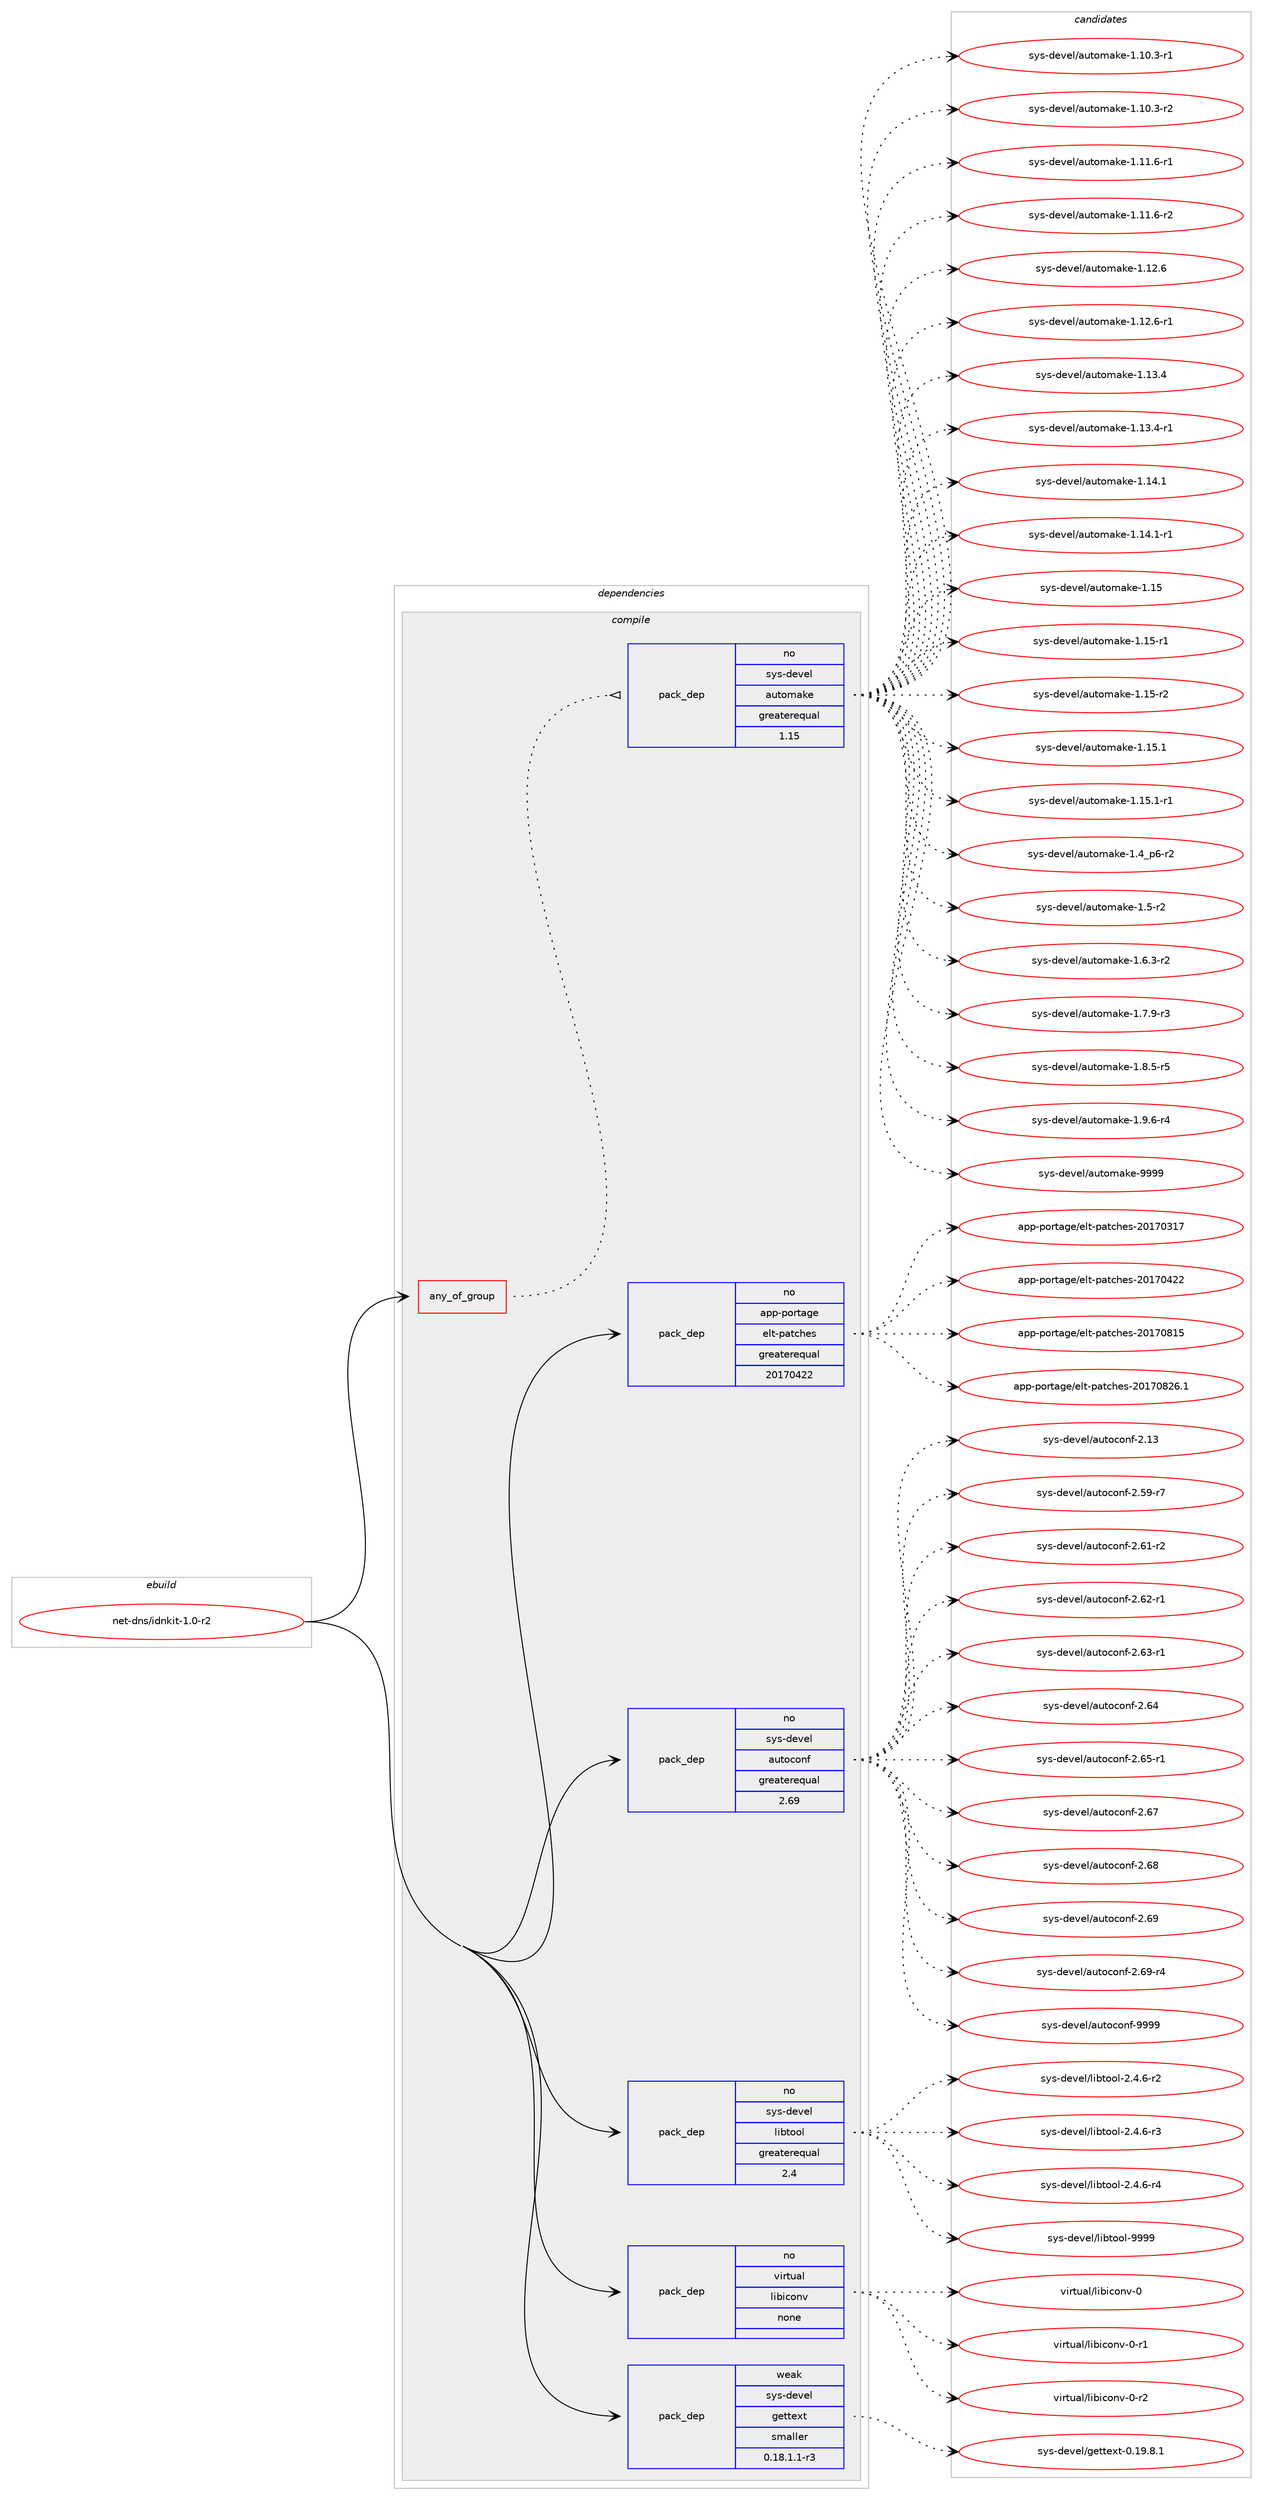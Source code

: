 digraph prolog {

# *************
# Graph options
# *************

newrank=true;
concentrate=true;
compound=true;
graph [rankdir=LR,fontname=Helvetica,fontsize=10,ranksep=1.5];#, ranksep=2.5, nodesep=0.2];
edge  [arrowhead=vee];
node  [fontname=Helvetica,fontsize=10];

# **********
# The ebuild
# **********

subgraph cluster_leftcol {
color=gray;
rank=same;
label=<<i>ebuild</i>>;
id [label="net-dns/idnkit-1.0-r2", color=red, width=4, href="../net-dns/idnkit-1.0-r2.svg"];
}

# ****************
# The dependencies
# ****************

subgraph cluster_midcol {
color=gray;
label=<<i>dependencies</i>>;
subgraph cluster_compile {
fillcolor="#eeeeee";
style=filled;
label=<<i>compile</i>>;
subgraph any6538 {
dependency407868 [label=<<TABLE BORDER="0" CELLBORDER="1" CELLSPACING="0" CELLPADDING="4"><TR><TD CELLPADDING="10">any_of_group</TD></TR></TABLE>>, shape=none, color=red];subgraph pack300244 {
dependency407869 [label=<<TABLE BORDER="0" CELLBORDER="1" CELLSPACING="0" CELLPADDING="4" WIDTH="220"><TR><TD ROWSPAN="6" CELLPADDING="30">pack_dep</TD></TR><TR><TD WIDTH="110">no</TD></TR><TR><TD>sys-devel</TD></TR><TR><TD>automake</TD></TR><TR><TD>greaterequal</TD></TR><TR><TD>1.15</TD></TR></TABLE>>, shape=none, color=blue];
}
dependency407868:e -> dependency407869:w [weight=20,style="dotted",arrowhead="oinv"];
}
id:e -> dependency407868:w [weight=20,style="solid",arrowhead="vee"];
subgraph pack300245 {
dependency407870 [label=<<TABLE BORDER="0" CELLBORDER="1" CELLSPACING="0" CELLPADDING="4" WIDTH="220"><TR><TD ROWSPAN="6" CELLPADDING="30">pack_dep</TD></TR><TR><TD WIDTH="110">no</TD></TR><TR><TD>app-portage</TD></TR><TR><TD>elt-patches</TD></TR><TR><TD>greaterequal</TD></TR><TR><TD>20170422</TD></TR></TABLE>>, shape=none, color=blue];
}
id:e -> dependency407870:w [weight=20,style="solid",arrowhead="vee"];
subgraph pack300246 {
dependency407871 [label=<<TABLE BORDER="0" CELLBORDER="1" CELLSPACING="0" CELLPADDING="4" WIDTH="220"><TR><TD ROWSPAN="6" CELLPADDING="30">pack_dep</TD></TR><TR><TD WIDTH="110">no</TD></TR><TR><TD>sys-devel</TD></TR><TR><TD>autoconf</TD></TR><TR><TD>greaterequal</TD></TR><TR><TD>2.69</TD></TR></TABLE>>, shape=none, color=blue];
}
id:e -> dependency407871:w [weight=20,style="solid",arrowhead="vee"];
subgraph pack300247 {
dependency407872 [label=<<TABLE BORDER="0" CELLBORDER="1" CELLSPACING="0" CELLPADDING="4" WIDTH="220"><TR><TD ROWSPAN="6" CELLPADDING="30">pack_dep</TD></TR><TR><TD WIDTH="110">no</TD></TR><TR><TD>sys-devel</TD></TR><TR><TD>libtool</TD></TR><TR><TD>greaterequal</TD></TR><TR><TD>2.4</TD></TR></TABLE>>, shape=none, color=blue];
}
id:e -> dependency407872:w [weight=20,style="solid",arrowhead="vee"];
subgraph pack300248 {
dependency407873 [label=<<TABLE BORDER="0" CELLBORDER="1" CELLSPACING="0" CELLPADDING="4" WIDTH="220"><TR><TD ROWSPAN="6" CELLPADDING="30">pack_dep</TD></TR><TR><TD WIDTH="110">no</TD></TR><TR><TD>virtual</TD></TR><TR><TD>libiconv</TD></TR><TR><TD>none</TD></TR><TR><TD></TD></TR></TABLE>>, shape=none, color=blue];
}
id:e -> dependency407873:w [weight=20,style="solid",arrowhead="vee"];
subgraph pack300249 {
dependency407874 [label=<<TABLE BORDER="0" CELLBORDER="1" CELLSPACING="0" CELLPADDING="4" WIDTH="220"><TR><TD ROWSPAN="6" CELLPADDING="30">pack_dep</TD></TR><TR><TD WIDTH="110">weak</TD></TR><TR><TD>sys-devel</TD></TR><TR><TD>gettext</TD></TR><TR><TD>smaller</TD></TR><TR><TD>0.18.1.1-r3</TD></TR></TABLE>>, shape=none, color=blue];
}
id:e -> dependency407874:w [weight=20,style="solid",arrowhead="vee"];
}
subgraph cluster_compileandrun {
fillcolor="#eeeeee";
style=filled;
label=<<i>compile and run</i>>;
}
subgraph cluster_run {
fillcolor="#eeeeee";
style=filled;
label=<<i>run</i>>;
}
}

# **************
# The candidates
# **************

subgraph cluster_choices {
rank=same;
color=gray;
label=<<i>candidates</i>>;

subgraph choice300244 {
color=black;
nodesep=1;
choice11512111545100101118101108479711711611110997107101454946494846514511449 [label="sys-devel/automake-1.10.3-r1", color=red, width=4,href="../sys-devel/automake-1.10.3-r1.svg"];
choice11512111545100101118101108479711711611110997107101454946494846514511450 [label="sys-devel/automake-1.10.3-r2", color=red, width=4,href="../sys-devel/automake-1.10.3-r2.svg"];
choice11512111545100101118101108479711711611110997107101454946494946544511449 [label="sys-devel/automake-1.11.6-r1", color=red, width=4,href="../sys-devel/automake-1.11.6-r1.svg"];
choice11512111545100101118101108479711711611110997107101454946494946544511450 [label="sys-devel/automake-1.11.6-r2", color=red, width=4,href="../sys-devel/automake-1.11.6-r2.svg"];
choice1151211154510010111810110847971171161111099710710145494649504654 [label="sys-devel/automake-1.12.6", color=red, width=4,href="../sys-devel/automake-1.12.6.svg"];
choice11512111545100101118101108479711711611110997107101454946495046544511449 [label="sys-devel/automake-1.12.6-r1", color=red, width=4,href="../sys-devel/automake-1.12.6-r1.svg"];
choice1151211154510010111810110847971171161111099710710145494649514652 [label="sys-devel/automake-1.13.4", color=red, width=4,href="../sys-devel/automake-1.13.4.svg"];
choice11512111545100101118101108479711711611110997107101454946495146524511449 [label="sys-devel/automake-1.13.4-r1", color=red, width=4,href="../sys-devel/automake-1.13.4-r1.svg"];
choice1151211154510010111810110847971171161111099710710145494649524649 [label="sys-devel/automake-1.14.1", color=red, width=4,href="../sys-devel/automake-1.14.1.svg"];
choice11512111545100101118101108479711711611110997107101454946495246494511449 [label="sys-devel/automake-1.14.1-r1", color=red, width=4,href="../sys-devel/automake-1.14.1-r1.svg"];
choice115121115451001011181011084797117116111109971071014549464953 [label="sys-devel/automake-1.15", color=red, width=4,href="../sys-devel/automake-1.15.svg"];
choice1151211154510010111810110847971171161111099710710145494649534511449 [label="sys-devel/automake-1.15-r1", color=red, width=4,href="../sys-devel/automake-1.15-r1.svg"];
choice1151211154510010111810110847971171161111099710710145494649534511450 [label="sys-devel/automake-1.15-r2", color=red, width=4,href="../sys-devel/automake-1.15-r2.svg"];
choice1151211154510010111810110847971171161111099710710145494649534649 [label="sys-devel/automake-1.15.1", color=red, width=4,href="../sys-devel/automake-1.15.1.svg"];
choice11512111545100101118101108479711711611110997107101454946495346494511449 [label="sys-devel/automake-1.15.1-r1", color=red, width=4,href="../sys-devel/automake-1.15.1-r1.svg"];
choice115121115451001011181011084797117116111109971071014549465295112544511450 [label="sys-devel/automake-1.4_p6-r2", color=red, width=4,href="../sys-devel/automake-1.4_p6-r2.svg"];
choice11512111545100101118101108479711711611110997107101454946534511450 [label="sys-devel/automake-1.5-r2", color=red, width=4,href="../sys-devel/automake-1.5-r2.svg"];
choice115121115451001011181011084797117116111109971071014549465446514511450 [label="sys-devel/automake-1.6.3-r2", color=red, width=4,href="../sys-devel/automake-1.6.3-r2.svg"];
choice115121115451001011181011084797117116111109971071014549465546574511451 [label="sys-devel/automake-1.7.9-r3", color=red, width=4,href="../sys-devel/automake-1.7.9-r3.svg"];
choice115121115451001011181011084797117116111109971071014549465646534511453 [label="sys-devel/automake-1.8.5-r5", color=red, width=4,href="../sys-devel/automake-1.8.5-r5.svg"];
choice115121115451001011181011084797117116111109971071014549465746544511452 [label="sys-devel/automake-1.9.6-r4", color=red, width=4,href="../sys-devel/automake-1.9.6-r4.svg"];
choice115121115451001011181011084797117116111109971071014557575757 [label="sys-devel/automake-9999", color=red, width=4,href="../sys-devel/automake-9999.svg"];
dependency407869:e -> choice11512111545100101118101108479711711611110997107101454946494846514511449:w [style=dotted,weight="100"];
dependency407869:e -> choice11512111545100101118101108479711711611110997107101454946494846514511450:w [style=dotted,weight="100"];
dependency407869:e -> choice11512111545100101118101108479711711611110997107101454946494946544511449:w [style=dotted,weight="100"];
dependency407869:e -> choice11512111545100101118101108479711711611110997107101454946494946544511450:w [style=dotted,weight="100"];
dependency407869:e -> choice1151211154510010111810110847971171161111099710710145494649504654:w [style=dotted,weight="100"];
dependency407869:e -> choice11512111545100101118101108479711711611110997107101454946495046544511449:w [style=dotted,weight="100"];
dependency407869:e -> choice1151211154510010111810110847971171161111099710710145494649514652:w [style=dotted,weight="100"];
dependency407869:e -> choice11512111545100101118101108479711711611110997107101454946495146524511449:w [style=dotted,weight="100"];
dependency407869:e -> choice1151211154510010111810110847971171161111099710710145494649524649:w [style=dotted,weight="100"];
dependency407869:e -> choice11512111545100101118101108479711711611110997107101454946495246494511449:w [style=dotted,weight="100"];
dependency407869:e -> choice115121115451001011181011084797117116111109971071014549464953:w [style=dotted,weight="100"];
dependency407869:e -> choice1151211154510010111810110847971171161111099710710145494649534511449:w [style=dotted,weight="100"];
dependency407869:e -> choice1151211154510010111810110847971171161111099710710145494649534511450:w [style=dotted,weight="100"];
dependency407869:e -> choice1151211154510010111810110847971171161111099710710145494649534649:w [style=dotted,weight="100"];
dependency407869:e -> choice11512111545100101118101108479711711611110997107101454946495346494511449:w [style=dotted,weight="100"];
dependency407869:e -> choice115121115451001011181011084797117116111109971071014549465295112544511450:w [style=dotted,weight="100"];
dependency407869:e -> choice11512111545100101118101108479711711611110997107101454946534511450:w [style=dotted,weight="100"];
dependency407869:e -> choice115121115451001011181011084797117116111109971071014549465446514511450:w [style=dotted,weight="100"];
dependency407869:e -> choice115121115451001011181011084797117116111109971071014549465546574511451:w [style=dotted,weight="100"];
dependency407869:e -> choice115121115451001011181011084797117116111109971071014549465646534511453:w [style=dotted,weight="100"];
dependency407869:e -> choice115121115451001011181011084797117116111109971071014549465746544511452:w [style=dotted,weight="100"];
dependency407869:e -> choice115121115451001011181011084797117116111109971071014557575757:w [style=dotted,weight="100"];
}
subgraph choice300245 {
color=black;
nodesep=1;
choice97112112451121111141169710310147101108116451129711699104101115455048495548514955 [label="app-portage/elt-patches-20170317", color=red, width=4,href="../app-portage/elt-patches-20170317.svg"];
choice97112112451121111141169710310147101108116451129711699104101115455048495548525050 [label="app-portage/elt-patches-20170422", color=red, width=4,href="../app-portage/elt-patches-20170422.svg"];
choice97112112451121111141169710310147101108116451129711699104101115455048495548564953 [label="app-portage/elt-patches-20170815", color=red, width=4,href="../app-portage/elt-patches-20170815.svg"];
choice971121124511211111411697103101471011081164511297116991041011154550484955485650544649 [label="app-portage/elt-patches-20170826.1", color=red, width=4,href="../app-portage/elt-patches-20170826.1.svg"];
dependency407870:e -> choice97112112451121111141169710310147101108116451129711699104101115455048495548514955:w [style=dotted,weight="100"];
dependency407870:e -> choice97112112451121111141169710310147101108116451129711699104101115455048495548525050:w [style=dotted,weight="100"];
dependency407870:e -> choice97112112451121111141169710310147101108116451129711699104101115455048495548564953:w [style=dotted,weight="100"];
dependency407870:e -> choice971121124511211111411697103101471011081164511297116991041011154550484955485650544649:w [style=dotted,weight="100"];
}
subgraph choice300246 {
color=black;
nodesep=1;
choice115121115451001011181011084797117116111991111101024550464951 [label="sys-devel/autoconf-2.13", color=red, width=4,href="../sys-devel/autoconf-2.13.svg"];
choice1151211154510010111810110847971171161119911111010245504653574511455 [label="sys-devel/autoconf-2.59-r7", color=red, width=4,href="../sys-devel/autoconf-2.59-r7.svg"];
choice1151211154510010111810110847971171161119911111010245504654494511450 [label="sys-devel/autoconf-2.61-r2", color=red, width=4,href="../sys-devel/autoconf-2.61-r2.svg"];
choice1151211154510010111810110847971171161119911111010245504654504511449 [label="sys-devel/autoconf-2.62-r1", color=red, width=4,href="../sys-devel/autoconf-2.62-r1.svg"];
choice1151211154510010111810110847971171161119911111010245504654514511449 [label="sys-devel/autoconf-2.63-r1", color=red, width=4,href="../sys-devel/autoconf-2.63-r1.svg"];
choice115121115451001011181011084797117116111991111101024550465452 [label="sys-devel/autoconf-2.64", color=red, width=4,href="../sys-devel/autoconf-2.64.svg"];
choice1151211154510010111810110847971171161119911111010245504654534511449 [label="sys-devel/autoconf-2.65-r1", color=red, width=4,href="../sys-devel/autoconf-2.65-r1.svg"];
choice115121115451001011181011084797117116111991111101024550465455 [label="sys-devel/autoconf-2.67", color=red, width=4,href="../sys-devel/autoconf-2.67.svg"];
choice115121115451001011181011084797117116111991111101024550465456 [label="sys-devel/autoconf-2.68", color=red, width=4,href="../sys-devel/autoconf-2.68.svg"];
choice115121115451001011181011084797117116111991111101024550465457 [label="sys-devel/autoconf-2.69", color=red, width=4,href="../sys-devel/autoconf-2.69.svg"];
choice1151211154510010111810110847971171161119911111010245504654574511452 [label="sys-devel/autoconf-2.69-r4", color=red, width=4,href="../sys-devel/autoconf-2.69-r4.svg"];
choice115121115451001011181011084797117116111991111101024557575757 [label="sys-devel/autoconf-9999", color=red, width=4,href="../sys-devel/autoconf-9999.svg"];
dependency407871:e -> choice115121115451001011181011084797117116111991111101024550464951:w [style=dotted,weight="100"];
dependency407871:e -> choice1151211154510010111810110847971171161119911111010245504653574511455:w [style=dotted,weight="100"];
dependency407871:e -> choice1151211154510010111810110847971171161119911111010245504654494511450:w [style=dotted,weight="100"];
dependency407871:e -> choice1151211154510010111810110847971171161119911111010245504654504511449:w [style=dotted,weight="100"];
dependency407871:e -> choice1151211154510010111810110847971171161119911111010245504654514511449:w [style=dotted,weight="100"];
dependency407871:e -> choice115121115451001011181011084797117116111991111101024550465452:w [style=dotted,weight="100"];
dependency407871:e -> choice1151211154510010111810110847971171161119911111010245504654534511449:w [style=dotted,weight="100"];
dependency407871:e -> choice115121115451001011181011084797117116111991111101024550465455:w [style=dotted,weight="100"];
dependency407871:e -> choice115121115451001011181011084797117116111991111101024550465456:w [style=dotted,weight="100"];
dependency407871:e -> choice115121115451001011181011084797117116111991111101024550465457:w [style=dotted,weight="100"];
dependency407871:e -> choice1151211154510010111810110847971171161119911111010245504654574511452:w [style=dotted,weight="100"];
dependency407871:e -> choice115121115451001011181011084797117116111991111101024557575757:w [style=dotted,weight="100"];
}
subgraph choice300247 {
color=black;
nodesep=1;
choice1151211154510010111810110847108105981161111111084550465246544511450 [label="sys-devel/libtool-2.4.6-r2", color=red, width=4,href="../sys-devel/libtool-2.4.6-r2.svg"];
choice1151211154510010111810110847108105981161111111084550465246544511451 [label="sys-devel/libtool-2.4.6-r3", color=red, width=4,href="../sys-devel/libtool-2.4.6-r3.svg"];
choice1151211154510010111810110847108105981161111111084550465246544511452 [label="sys-devel/libtool-2.4.6-r4", color=red, width=4,href="../sys-devel/libtool-2.4.6-r4.svg"];
choice1151211154510010111810110847108105981161111111084557575757 [label="sys-devel/libtool-9999", color=red, width=4,href="../sys-devel/libtool-9999.svg"];
dependency407872:e -> choice1151211154510010111810110847108105981161111111084550465246544511450:w [style=dotted,weight="100"];
dependency407872:e -> choice1151211154510010111810110847108105981161111111084550465246544511451:w [style=dotted,weight="100"];
dependency407872:e -> choice1151211154510010111810110847108105981161111111084550465246544511452:w [style=dotted,weight="100"];
dependency407872:e -> choice1151211154510010111810110847108105981161111111084557575757:w [style=dotted,weight="100"];
}
subgraph choice300248 {
color=black;
nodesep=1;
choice118105114116117971084710810598105991111101184548 [label="virtual/libiconv-0", color=red, width=4,href="../virtual/libiconv-0.svg"];
choice1181051141161179710847108105981059911111011845484511449 [label="virtual/libiconv-0-r1", color=red, width=4,href="../virtual/libiconv-0-r1.svg"];
choice1181051141161179710847108105981059911111011845484511450 [label="virtual/libiconv-0-r2", color=red, width=4,href="../virtual/libiconv-0-r2.svg"];
dependency407873:e -> choice118105114116117971084710810598105991111101184548:w [style=dotted,weight="100"];
dependency407873:e -> choice1181051141161179710847108105981059911111011845484511449:w [style=dotted,weight="100"];
dependency407873:e -> choice1181051141161179710847108105981059911111011845484511450:w [style=dotted,weight="100"];
}
subgraph choice300249 {
color=black;
nodesep=1;
choice1151211154510010111810110847103101116116101120116454846495746564649 [label="sys-devel/gettext-0.19.8.1", color=red, width=4,href="../sys-devel/gettext-0.19.8.1.svg"];
dependency407874:e -> choice1151211154510010111810110847103101116116101120116454846495746564649:w [style=dotted,weight="100"];
}
}

}
